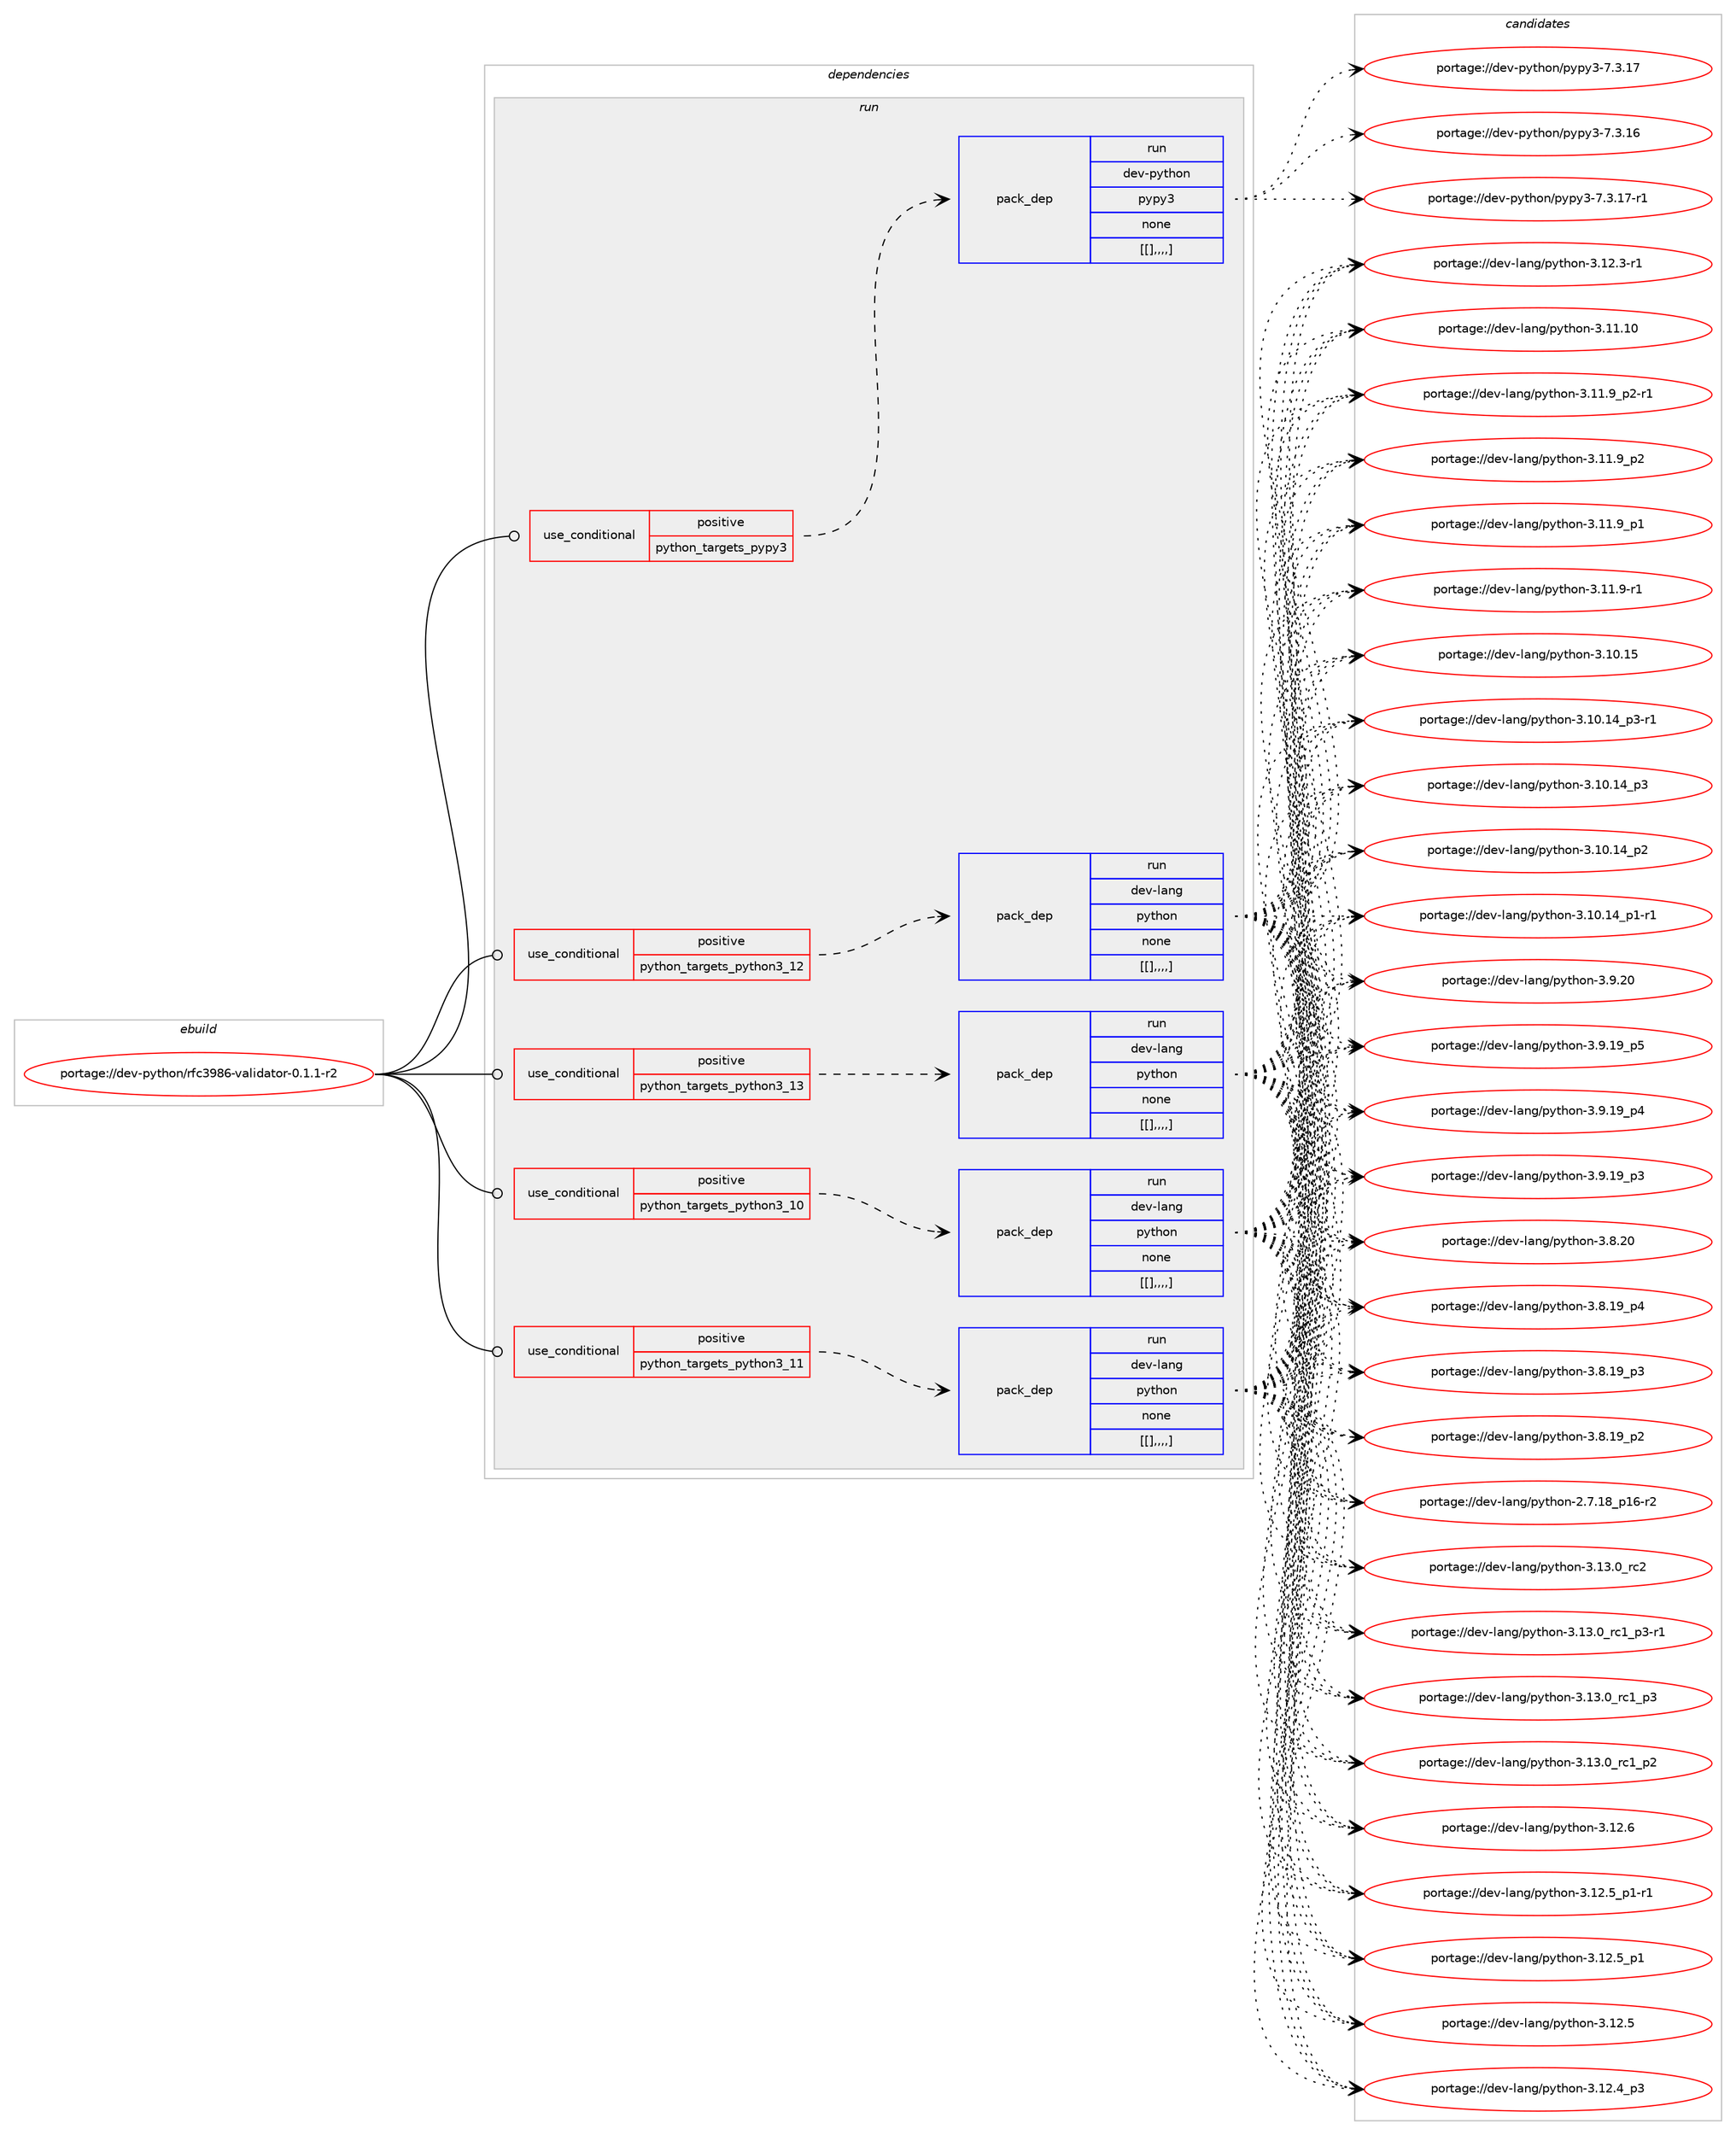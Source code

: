 digraph prolog {

# *************
# Graph options
# *************

newrank=true;
concentrate=true;
compound=true;
graph [rankdir=LR,fontname=Helvetica,fontsize=10,ranksep=1.5];#, ranksep=2.5, nodesep=0.2];
edge  [arrowhead=vee];
node  [fontname=Helvetica,fontsize=10];

# **********
# The ebuild
# **********

subgraph cluster_leftcol {
color=gray;
label=<<i>ebuild</i>>;
id [label="portage://dev-python/rfc3986-validator-0.1.1-r2", color=red, width=4, href="../dev-python/rfc3986-validator-0.1.1-r2.svg"];
}

# ****************
# The dependencies
# ****************

subgraph cluster_midcol {
color=gray;
label=<<i>dependencies</i>>;
subgraph cluster_compile {
fillcolor="#eeeeee";
style=filled;
label=<<i>compile</i>>;
}
subgraph cluster_compileandrun {
fillcolor="#eeeeee";
style=filled;
label=<<i>compile and run</i>>;
}
subgraph cluster_run {
fillcolor="#eeeeee";
style=filled;
label=<<i>run</i>>;
subgraph cond40072 {
dependency164173 [label=<<TABLE BORDER="0" CELLBORDER="1" CELLSPACING="0" CELLPADDING="4"><TR><TD ROWSPAN="3" CELLPADDING="10">use_conditional</TD></TR><TR><TD>positive</TD></TR><TR><TD>python_targets_pypy3</TD></TR></TABLE>>, shape=none, color=red];
subgraph pack122840 {
dependency164174 [label=<<TABLE BORDER="0" CELLBORDER="1" CELLSPACING="0" CELLPADDING="4" WIDTH="220"><TR><TD ROWSPAN="6" CELLPADDING="30">pack_dep</TD></TR><TR><TD WIDTH="110">run</TD></TR><TR><TD>dev-python</TD></TR><TR><TD>pypy3</TD></TR><TR><TD>none</TD></TR><TR><TD>[[],,,,]</TD></TR></TABLE>>, shape=none, color=blue];
}
dependency164173:e -> dependency164174:w [weight=20,style="dashed",arrowhead="vee"];
}
id:e -> dependency164173:w [weight=20,style="solid",arrowhead="odot"];
subgraph cond40073 {
dependency164175 [label=<<TABLE BORDER="0" CELLBORDER="1" CELLSPACING="0" CELLPADDING="4"><TR><TD ROWSPAN="3" CELLPADDING="10">use_conditional</TD></TR><TR><TD>positive</TD></TR><TR><TD>python_targets_python3_10</TD></TR></TABLE>>, shape=none, color=red];
subgraph pack122841 {
dependency164176 [label=<<TABLE BORDER="0" CELLBORDER="1" CELLSPACING="0" CELLPADDING="4" WIDTH="220"><TR><TD ROWSPAN="6" CELLPADDING="30">pack_dep</TD></TR><TR><TD WIDTH="110">run</TD></TR><TR><TD>dev-lang</TD></TR><TR><TD>python</TD></TR><TR><TD>none</TD></TR><TR><TD>[[],,,,]</TD></TR></TABLE>>, shape=none, color=blue];
}
dependency164175:e -> dependency164176:w [weight=20,style="dashed",arrowhead="vee"];
}
id:e -> dependency164175:w [weight=20,style="solid",arrowhead="odot"];
subgraph cond40074 {
dependency164177 [label=<<TABLE BORDER="0" CELLBORDER="1" CELLSPACING="0" CELLPADDING="4"><TR><TD ROWSPAN="3" CELLPADDING="10">use_conditional</TD></TR><TR><TD>positive</TD></TR><TR><TD>python_targets_python3_11</TD></TR></TABLE>>, shape=none, color=red];
subgraph pack122842 {
dependency164178 [label=<<TABLE BORDER="0" CELLBORDER="1" CELLSPACING="0" CELLPADDING="4" WIDTH="220"><TR><TD ROWSPAN="6" CELLPADDING="30">pack_dep</TD></TR><TR><TD WIDTH="110">run</TD></TR><TR><TD>dev-lang</TD></TR><TR><TD>python</TD></TR><TR><TD>none</TD></TR><TR><TD>[[],,,,]</TD></TR></TABLE>>, shape=none, color=blue];
}
dependency164177:e -> dependency164178:w [weight=20,style="dashed",arrowhead="vee"];
}
id:e -> dependency164177:w [weight=20,style="solid",arrowhead="odot"];
subgraph cond40075 {
dependency164179 [label=<<TABLE BORDER="0" CELLBORDER="1" CELLSPACING="0" CELLPADDING="4"><TR><TD ROWSPAN="3" CELLPADDING="10">use_conditional</TD></TR><TR><TD>positive</TD></TR><TR><TD>python_targets_python3_12</TD></TR></TABLE>>, shape=none, color=red];
subgraph pack122843 {
dependency164180 [label=<<TABLE BORDER="0" CELLBORDER="1" CELLSPACING="0" CELLPADDING="4" WIDTH="220"><TR><TD ROWSPAN="6" CELLPADDING="30">pack_dep</TD></TR><TR><TD WIDTH="110">run</TD></TR><TR><TD>dev-lang</TD></TR><TR><TD>python</TD></TR><TR><TD>none</TD></TR><TR><TD>[[],,,,]</TD></TR></TABLE>>, shape=none, color=blue];
}
dependency164179:e -> dependency164180:w [weight=20,style="dashed",arrowhead="vee"];
}
id:e -> dependency164179:w [weight=20,style="solid",arrowhead="odot"];
subgraph cond40076 {
dependency164181 [label=<<TABLE BORDER="0" CELLBORDER="1" CELLSPACING="0" CELLPADDING="4"><TR><TD ROWSPAN="3" CELLPADDING="10">use_conditional</TD></TR><TR><TD>positive</TD></TR><TR><TD>python_targets_python3_13</TD></TR></TABLE>>, shape=none, color=red];
subgraph pack122844 {
dependency164182 [label=<<TABLE BORDER="0" CELLBORDER="1" CELLSPACING="0" CELLPADDING="4" WIDTH="220"><TR><TD ROWSPAN="6" CELLPADDING="30">pack_dep</TD></TR><TR><TD WIDTH="110">run</TD></TR><TR><TD>dev-lang</TD></TR><TR><TD>python</TD></TR><TR><TD>none</TD></TR><TR><TD>[[],,,,]</TD></TR></TABLE>>, shape=none, color=blue];
}
dependency164181:e -> dependency164182:w [weight=20,style="dashed",arrowhead="vee"];
}
id:e -> dependency164181:w [weight=20,style="solid",arrowhead="odot"];
}
}

# **************
# The candidates
# **************

subgraph cluster_choices {
rank=same;
color=gray;
label=<<i>candidates</i>>;

subgraph choice122840 {
color=black;
nodesep=1;
choice100101118451121211161041111104711212111212151455546514649554511449 [label="portage://dev-python/pypy3-7.3.17-r1", color=red, width=4,href="../dev-python/pypy3-7.3.17-r1.svg"];
choice10010111845112121116104111110471121211121215145554651464955 [label="portage://dev-python/pypy3-7.3.17", color=red, width=4,href="../dev-python/pypy3-7.3.17.svg"];
choice10010111845112121116104111110471121211121215145554651464954 [label="portage://dev-python/pypy3-7.3.16", color=red, width=4,href="../dev-python/pypy3-7.3.16.svg"];
dependency164174:e -> choice100101118451121211161041111104711212111212151455546514649554511449:w [style=dotted,weight="100"];
dependency164174:e -> choice10010111845112121116104111110471121211121215145554651464955:w [style=dotted,weight="100"];
dependency164174:e -> choice10010111845112121116104111110471121211121215145554651464954:w [style=dotted,weight="100"];
}
subgraph choice122841 {
color=black;
nodesep=1;
choice10010111845108971101034711212111610411111045514649514648951149950 [label="portage://dev-lang/python-3.13.0_rc2", color=red, width=4,href="../dev-lang/python-3.13.0_rc2.svg"];
choice1001011184510897110103471121211161041111104551464951464895114994995112514511449 [label="portage://dev-lang/python-3.13.0_rc1_p3-r1", color=red, width=4,href="../dev-lang/python-3.13.0_rc1_p3-r1.svg"];
choice100101118451089711010347112121116104111110455146495146489511499499511251 [label="portage://dev-lang/python-3.13.0_rc1_p3", color=red, width=4,href="../dev-lang/python-3.13.0_rc1_p3.svg"];
choice100101118451089711010347112121116104111110455146495146489511499499511250 [label="portage://dev-lang/python-3.13.0_rc1_p2", color=red, width=4,href="../dev-lang/python-3.13.0_rc1_p2.svg"];
choice10010111845108971101034711212111610411111045514649504654 [label="portage://dev-lang/python-3.12.6", color=red, width=4,href="../dev-lang/python-3.12.6.svg"];
choice1001011184510897110103471121211161041111104551464950465395112494511449 [label="portage://dev-lang/python-3.12.5_p1-r1", color=red, width=4,href="../dev-lang/python-3.12.5_p1-r1.svg"];
choice100101118451089711010347112121116104111110455146495046539511249 [label="portage://dev-lang/python-3.12.5_p1", color=red, width=4,href="../dev-lang/python-3.12.5_p1.svg"];
choice10010111845108971101034711212111610411111045514649504653 [label="portage://dev-lang/python-3.12.5", color=red, width=4,href="../dev-lang/python-3.12.5.svg"];
choice100101118451089711010347112121116104111110455146495046529511251 [label="portage://dev-lang/python-3.12.4_p3", color=red, width=4,href="../dev-lang/python-3.12.4_p3.svg"];
choice100101118451089711010347112121116104111110455146495046514511449 [label="portage://dev-lang/python-3.12.3-r1", color=red, width=4,href="../dev-lang/python-3.12.3-r1.svg"];
choice1001011184510897110103471121211161041111104551464949464948 [label="portage://dev-lang/python-3.11.10", color=red, width=4,href="../dev-lang/python-3.11.10.svg"];
choice1001011184510897110103471121211161041111104551464949465795112504511449 [label="portage://dev-lang/python-3.11.9_p2-r1", color=red, width=4,href="../dev-lang/python-3.11.9_p2-r1.svg"];
choice100101118451089711010347112121116104111110455146494946579511250 [label="portage://dev-lang/python-3.11.9_p2", color=red, width=4,href="../dev-lang/python-3.11.9_p2.svg"];
choice100101118451089711010347112121116104111110455146494946579511249 [label="portage://dev-lang/python-3.11.9_p1", color=red, width=4,href="../dev-lang/python-3.11.9_p1.svg"];
choice100101118451089711010347112121116104111110455146494946574511449 [label="portage://dev-lang/python-3.11.9-r1", color=red, width=4,href="../dev-lang/python-3.11.9-r1.svg"];
choice1001011184510897110103471121211161041111104551464948464953 [label="portage://dev-lang/python-3.10.15", color=red, width=4,href="../dev-lang/python-3.10.15.svg"];
choice100101118451089711010347112121116104111110455146494846495295112514511449 [label="portage://dev-lang/python-3.10.14_p3-r1", color=red, width=4,href="../dev-lang/python-3.10.14_p3-r1.svg"];
choice10010111845108971101034711212111610411111045514649484649529511251 [label="portage://dev-lang/python-3.10.14_p3", color=red, width=4,href="../dev-lang/python-3.10.14_p3.svg"];
choice10010111845108971101034711212111610411111045514649484649529511250 [label="portage://dev-lang/python-3.10.14_p2", color=red, width=4,href="../dev-lang/python-3.10.14_p2.svg"];
choice100101118451089711010347112121116104111110455146494846495295112494511449 [label="portage://dev-lang/python-3.10.14_p1-r1", color=red, width=4,href="../dev-lang/python-3.10.14_p1-r1.svg"];
choice10010111845108971101034711212111610411111045514657465048 [label="portage://dev-lang/python-3.9.20", color=red, width=4,href="../dev-lang/python-3.9.20.svg"];
choice100101118451089711010347112121116104111110455146574649579511253 [label="portage://dev-lang/python-3.9.19_p5", color=red, width=4,href="../dev-lang/python-3.9.19_p5.svg"];
choice100101118451089711010347112121116104111110455146574649579511252 [label="portage://dev-lang/python-3.9.19_p4", color=red, width=4,href="../dev-lang/python-3.9.19_p4.svg"];
choice100101118451089711010347112121116104111110455146574649579511251 [label="portage://dev-lang/python-3.9.19_p3", color=red, width=4,href="../dev-lang/python-3.9.19_p3.svg"];
choice10010111845108971101034711212111610411111045514656465048 [label="portage://dev-lang/python-3.8.20", color=red, width=4,href="../dev-lang/python-3.8.20.svg"];
choice100101118451089711010347112121116104111110455146564649579511252 [label="portage://dev-lang/python-3.8.19_p4", color=red, width=4,href="../dev-lang/python-3.8.19_p4.svg"];
choice100101118451089711010347112121116104111110455146564649579511251 [label="portage://dev-lang/python-3.8.19_p3", color=red, width=4,href="../dev-lang/python-3.8.19_p3.svg"];
choice100101118451089711010347112121116104111110455146564649579511250 [label="portage://dev-lang/python-3.8.19_p2", color=red, width=4,href="../dev-lang/python-3.8.19_p2.svg"];
choice100101118451089711010347112121116104111110455046554649569511249544511450 [label="portage://dev-lang/python-2.7.18_p16-r2", color=red, width=4,href="../dev-lang/python-2.7.18_p16-r2.svg"];
dependency164176:e -> choice10010111845108971101034711212111610411111045514649514648951149950:w [style=dotted,weight="100"];
dependency164176:e -> choice1001011184510897110103471121211161041111104551464951464895114994995112514511449:w [style=dotted,weight="100"];
dependency164176:e -> choice100101118451089711010347112121116104111110455146495146489511499499511251:w [style=dotted,weight="100"];
dependency164176:e -> choice100101118451089711010347112121116104111110455146495146489511499499511250:w [style=dotted,weight="100"];
dependency164176:e -> choice10010111845108971101034711212111610411111045514649504654:w [style=dotted,weight="100"];
dependency164176:e -> choice1001011184510897110103471121211161041111104551464950465395112494511449:w [style=dotted,weight="100"];
dependency164176:e -> choice100101118451089711010347112121116104111110455146495046539511249:w [style=dotted,weight="100"];
dependency164176:e -> choice10010111845108971101034711212111610411111045514649504653:w [style=dotted,weight="100"];
dependency164176:e -> choice100101118451089711010347112121116104111110455146495046529511251:w [style=dotted,weight="100"];
dependency164176:e -> choice100101118451089711010347112121116104111110455146495046514511449:w [style=dotted,weight="100"];
dependency164176:e -> choice1001011184510897110103471121211161041111104551464949464948:w [style=dotted,weight="100"];
dependency164176:e -> choice1001011184510897110103471121211161041111104551464949465795112504511449:w [style=dotted,weight="100"];
dependency164176:e -> choice100101118451089711010347112121116104111110455146494946579511250:w [style=dotted,weight="100"];
dependency164176:e -> choice100101118451089711010347112121116104111110455146494946579511249:w [style=dotted,weight="100"];
dependency164176:e -> choice100101118451089711010347112121116104111110455146494946574511449:w [style=dotted,weight="100"];
dependency164176:e -> choice1001011184510897110103471121211161041111104551464948464953:w [style=dotted,weight="100"];
dependency164176:e -> choice100101118451089711010347112121116104111110455146494846495295112514511449:w [style=dotted,weight="100"];
dependency164176:e -> choice10010111845108971101034711212111610411111045514649484649529511251:w [style=dotted,weight="100"];
dependency164176:e -> choice10010111845108971101034711212111610411111045514649484649529511250:w [style=dotted,weight="100"];
dependency164176:e -> choice100101118451089711010347112121116104111110455146494846495295112494511449:w [style=dotted,weight="100"];
dependency164176:e -> choice10010111845108971101034711212111610411111045514657465048:w [style=dotted,weight="100"];
dependency164176:e -> choice100101118451089711010347112121116104111110455146574649579511253:w [style=dotted,weight="100"];
dependency164176:e -> choice100101118451089711010347112121116104111110455146574649579511252:w [style=dotted,weight="100"];
dependency164176:e -> choice100101118451089711010347112121116104111110455146574649579511251:w [style=dotted,weight="100"];
dependency164176:e -> choice10010111845108971101034711212111610411111045514656465048:w [style=dotted,weight="100"];
dependency164176:e -> choice100101118451089711010347112121116104111110455146564649579511252:w [style=dotted,weight="100"];
dependency164176:e -> choice100101118451089711010347112121116104111110455146564649579511251:w [style=dotted,weight="100"];
dependency164176:e -> choice100101118451089711010347112121116104111110455146564649579511250:w [style=dotted,weight="100"];
dependency164176:e -> choice100101118451089711010347112121116104111110455046554649569511249544511450:w [style=dotted,weight="100"];
}
subgraph choice122842 {
color=black;
nodesep=1;
choice10010111845108971101034711212111610411111045514649514648951149950 [label="portage://dev-lang/python-3.13.0_rc2", color=red, width=4,href="../dev-lang/python-3.13.0_rc2.svg"];
choice1001011184510897110103471121211161041111104551464951464895114994995112514511449 [label="portage://dev-lang/python-3.13.0_rc1_p3-r1", color=red, width=4,href="../dev-lang/python-3.13.0_rc1_p3-r1.svg"];
choice100101118451089711010347112121116104111110455146495146489511499499511251 [label="portage://dev-lang/python-3.13.0_rc1_p3", color=red, width=4,href="../dev-lang/python-3.13.0_rc1_p3.svg"];
choice100101118451089711010347112121116104111110455146495146489511499499511250 [label="portage://dev-lang/python-3.13.0_rc1_p2", color=red, width=4,href="../dev-lang/python-3.13.0_rc1_p2.svg"];
choice10010111845108971101034711212111610411111045514649504654 [label="portage://dev-lang/python-3.12.6", color=red, width=4,href="../dev-lang/python-3.12.6.svg"];
choice1001011184510897110103471121211161041111104551464950465395112494511449 [label="portage://dev-lang/python-3.12.5_p1-r1", color=red, width=4,href="../dev-lang/python-3.12.5_p1-r1.svg"];
choice100101118451089711010347112121116104111110455146495046539511249 [label="portage://dev-lang/python-3.12.5_p1", color=red, width=4,href="../dev-lang/python-3.12.5_p1.svg"];
choice10010111845108971101034711212111610411111045514649504653 [label="portage://dev-lang/python-3.12.5", color=red, width=4,href="../dev-lang/python-3.12.5.svg"];
choice100101118451089711010347112121116104111110455146495046529511251 [label="portage://dev-lang/python-3.12.4_p3", color=red, width=4,href="../dev-lang/python-3.12.4_p3.svg"];
choice100101118451089711010347112121116104111110455146495046514511449 [label="portage://dev-lang/python-3.12.3-r1", color=red, width=4,href="../dev-lang/python-3.12.3-r1.svg"];
choice1001011184510897110103471121211161041111104551464949464948 [label="portage://dev-lang/python-3.11.10", color=red, width=4,href="../dev-lang/python-3.11.10.svg"];
choice1001011184510897110103471121211161041111104551464949465795112504511449 [label="portage://dev-lang/python-3.11.9_p2-r1", color=red, width=4,href="../dev-lang/python-3.11.9_p2-r1.svg"];
choice100101118451089711010347112121116104111110455146494946579511250 [label="portage://dev-lang/python-3.11.9_p2", color=red, width=4,href="../dev-lang/python-3.11.9_p2.svg"];
choice100101118451089711010347112121116104111110455146494946579511249 [label="portage://dev-lang/python-3.11.9_p1", color=red, width=4,href="../dev-lang/python-3.11.9_p1.svg"];
choice100101118451089711010347112121116104111110455146494946574511449 [label="portage://dev-lang/python-3.11.9-r1", color=red, width=4,href="../dev-lang/python-3.11.9-r1.svg"];
choice1001011184510897110103471121211161041111104551464948464953 [label="portage://dev-lang/python-3.10.15", color=red, width=4,href="../dev-lang/python-3.10.15.svg"];
choice100101118451089711010347112121116104111110455146494846495295112514511449 [label="portage://dev-lang/python-3.10.14_p3-r1", color=red, width=4,href="../dev-lang/python-3.10.14_p3-r1.svg"];
choice10010111845108971101034711212111610411111045514649484649529511251 [label="portage://dev-lang/python-3.10.14_p3", color=red, width=4,href="../dev-lang/python-3.10.14_p3.svg"];
choice10010111845108971101034711212111610411111045514649484649529511250 [label="portage://dev-lang/python-3.10.14_p2", color=red, width=4,href="../dev-lang/python-3.10.14_p2.svg"];
choice100101118451089711010347112121116104111110455146494846495295112494511449 [label="portage://dev-lang/python-3.10.14_p1-r1", color=red, width=4,href="../dev-lang/python-3.10.14_p1-r1.svg"];
choice10010111845108971101034711212111610411111045514657465048 [label="portage://dev-lang/python-3.9.20", color=red, width=4,href="../dev-lang/python-3.9.20.svg"];
choice100101118451089711010347112121116104111110455146574649579511253 [label="portage://dev-lang/python-3.9.19_p5", color=red, width=4,href="../dev-lang/python-3.9.19_p5.svg"];
choice100101118451089711010347112121116104111110455146574649579511252 [label="portage://dev-lang/python-3.9.19_p4", color=red, width=4,href="../dev-lang/python-3.9.19_p4.svg"];
choice100101118451089711010347112121116104111110455146574649579511251 [label="portage://dev-lang/python-3.9.19_p3", color=red, width=4,href="../dev-lang/python-3.9.19_p3.svg"];
choice10010111845108971101034711212111610411111045514656465048 [label="portage://dev-lang/python-3.8.20", color=red, width=4,href="../dev-lang/python-3.8.20.svg"];
choice100101118451089711010347112121116104111110455146564649579511252 [label="portage://dev-lang/python-3.8.19_p4", color=red, width=4,href="../dev-lang/python-3.8.19_p4.svg"];
choice100101118451089711010347112121116104111110455146564649579511251 [label="portage://dev-lang/python-3.8.19_p3", color=red, width=4,href="../dev-lang/python-3.8.19_p3.svg"];
choice100101118451089711010347112121116104111110455146564649579511250 [label="portage://dev-lang/python-3.8.19_p2", color=red, width=4,href="../dev-lang/python-3.8.19_p2.svg"];
choice100101118451089711010347112121116104111110455046554649569511249544511450 [label="portage://dev-lang/python-2.7.18_p16-r2", color=red, width=4,href="../dev-lang/python-2.7.18_p16-r2.svg"];
dependency164178:e -> choice10010111845108971101034711212111610411111045514649514648951149950:w [style=dotted,weight="100"];
dependency164178:e -> choice1001011184510897110103471121211161041111104551464951464895114994995112514511449:w [style=dotted,weight="100"];
dependency164178:e -> choice100101118451089711010347112121116104111110455146495146489511499499511251:w [style=dotted,weight="100"];
dependency164178:e -> choice100101118451089711010347112121116104111110455146495146489511499499511250:w [style=dotted,weight="100"];
dependency164178:e -> choice10010111845108971101034711212111610411111045514649504654:w [style=dotted,weight="100"];
dependency164178:e -> choice1001011184510897110103471121211161041111104551464950465395112494511449:w [style=dotted,weight="100"];
dependency164178:e -> choice100101118451089711010347112121116104111110455146495046539511249:w [style=dotted,weight="100"];
dependency164178:e -> choice10010111845108971101034711212111610411111045514649504653:w [style=dotted,weight="100"];
dependency164178:e -> choice100101118451089711010347112121116104111110455146495046529511251:w [style=dotted,weight="100"];
dependency164178:e -> choice100101118451089711010347112121116104111110455146495046514511449:w [style=dotted,weight="100"];
dependency164178:e -> choice1001011184510897110103471121211161041111104551464949464948:w [style=dotted,weight="100"];
dependency164178:e -> choice1001011184510897110103471121211161041111104551464949465795112504511449:w [style=dotted,weight="100"];
dependency164178:e -> choice100101118451089711010347112121116104111110455146494946579511250:w [style=dotted,weight="100"];
dependency164178:e -> choice100101118451089711010347112121116104111110455146494946579511249:w [style=dotted,weight="100"];
dependency164178:e -> choice100101118451089711010347112121116104111110455146494946574511449:w [style=dotted,weight="100"];
dependency164178:e -> choice1001011184510897110103471121211161041111104551464948464953:w [style=dotted,weight="100"];
dependency164178:e -> choice100101118451089711010347112121116104111110455146494846495295112514511449:w [style=dotted,weight="100"];
dependency164178:e -> choice10010111845108971101034711212111610411111045514649484649529511251:w [style=dotted,weight="100"];
dependency164178:e -> choice10010111845108971101034711212111610411111045514649484649529511250:w [style=dotted,weight="100"];
dependency164178:e -> choice100101118451089711010347112121116104111110455146494846495295112494511449:w [style=dotted,weight="100"];
dependency164178:e -> choice10010111845108971101034711212111610411111045514657465048:w [style=dotted,weight="100"];
dependency164178:e -> choice100101118451089711010347112121116104111110455146574649579511253:w [style=dotted,weight="100"];
dependency164178:e -> choice100101118451089711010347112121116104111110455146574649579511252:w [style=dotted,weight="100"];
dependency164178:e -> choice100101118451089711010347112121116104111110455146574649579511251:w [style=dotted,weight="100"];
dependency164178:e -> choice10010111845108971101034711212111610411111045514656465048:w [style=dotted,weight="100"];
dependency164178:e -> choice100101118451089711010347112121116104111110455146564649579511252:w [style=dotted,weight="100"];
dependency164178:e -> choice100101118451089711010347112121116104111110455146564649579511251:w [style=dotted,weight="100"];
dependency164178:e -> choice100101118451089711010347112121116104111110455146564649579511250:w [style=dotted,weight="100"];
dependency164178:e -> choice100101118451089711010347112121116104111110455046554649569511249544511450:w [style=dotted,weight="100"];
}
subgraph choice122843 {
color=black;
nodesep=1;
choice10010111845108971101034711212111610411111045514649514648951149950 [label="portage://dev-lang/python-3.13.0_rc2", color=red, width=4,href="../dev-lang/python-3.13.0_rc2.svg"];
choice1001011184510897110103471121211161041111104551464951464895114994995112514511449 [label="portage://dev-lang/python-3.13.0_rc1_p3-r1", color=red, width=4,href="../dev-lang/python-3.13.0_rc1_p3-r1.svg"];
choice100101118451089711010347112121116104111110455146495146489511499499511251 [label="portage://dev-lang/python-3.13.0_rc1_p3", color=red, width=4,href="../dev-lang/python-3.13.0_rc1_p3.svg"];
choice100101118451089711010347112121116104111110455146495146489511499499511250 [label="portage://dev-lang/python-3.13.0_rc1_p2", color=red, width=4,href="../dev-lang/python-3.13.0_rc1_p2.svg"];
choice10010111845108971101034711212111610411111045514649504654 [label="portage://dev-lang/python-3.12.6", color=red, width=4,href="../dev-lang/python-3.12.6.svg"];
choice1001011184510897110103471121211161041111104551464950465395112494511449 [label="portage://dev-lang/python-3.12.5_p1-r1", color=red, width=4,href="../dev-lang/python-3.12.5_p1-r1.svg"];
choice100101118451089711010347112121116104111110455146495046539511249 [label="portage://dev-lang/python-3.12.5_p1", color=red, width=4,href="../dev-lang/python-3.12.5_p1.svg"];
choice10010111845108971101034711212111610411111045514649504653 [label="portage://dev-lang/python-3.12.5", color=red, width=4,href="../dev-lang/python-3.12.5.svg"];
choice100101118451089711010347112121116104111110455146495046529511251 [label="portage://dev-lang/python-3.12.4_p3", color=red, width=4,href="../dev-lang/python-3.12.4_p3.svg"];
choice100101118451089711010347112121116104111110455146495046514511449 [label="portage://dev-lang/python-3.12.3-r1", color=red, width=4,href="../dev-lang/python-3.12.3-r1.svg"];
choice1001011184510897110103471121211161041111104551464949464948 [label="portage://dev-lang/python-3.11.10", color=red, width=4,href="../dev-lang/python-3.11.10.svg"];
choice1001011184510897110103471121211161041111104551464949465795112504511449 [label="portage://dev-lang/python-3.11.9_p2-r1", color=red, width=4,href="../dev-lang/python-3.11.9_p2-r1.svg"];
choice100101118451089711010347112121116104111110455146494946579511250 [label="portage://dev-lang/python-3.11.9_p2", color=red, width=4,href="../dev-lang/python-3.11.9_p2.svg"];
choice100101118451089711010347112121116104111110455146494946579511249 [label="portage://dev-lang/python-3.11.9_p1", color=red, width=4,href="../dev-lang/python-3.11.9_p1.svg"];
choice100101118451089711010347112121116104111110455146494946574511449 [label="portage://dev-lang/python-3.11.9-r1", color=red, width=4,href="../dev-lang/python-3.11.9-r1.svg"];
choice1001011184510897110103471121211161041111104551464948464953 [label="portage://dev-lang/python-3.10.15", color=red, width=4,href="../dev-lang/python-3.10.15.svg"];
choice100101118451089711010347112121116104111110455146494846495295112514511449 [label="portage://dev-lang/python-3.10.14_p3-r1", color=red, width=4,href="../dev-lang/python-3.10.14_p3-r1.svg"];
choice10010111845108971101034711212111610411111045514649484649529511251 [label="portage://dev-lang/python-3.10.14_p3", color=red, width=4,href="../dev-lang/python-3.10.14_p3.svg"];
choice10010111845108971101034711212111610411111045514649484649529511250 [label="portage://dev-lang/python-3.10.14_p2", color=red, width=4,href="../dev-lang/python-3.10.14_p2.svg"];
choice100101118451089711010347112121116104111110455146494846495295112494511449 [label="portage://dev-lang/python-3.10.14_p1-r1", color=red, width=4,href="../dev-lang/python-3.10.14_p1-r1.svg"];
choice10010111845108971101034711212111610411111045514657465048 [label="portage://dev-lang/python-3.9.20", color=red, width=4,href="../dev-lang/python-3.9.20.svg"];
choice100101118451089711010347112121116104111110455146574649579511253 [label="portage://dev-lang/python-3.9.19_p5", color=red, width=4,href="../dev-lang/python-3.9.19_p5.svg"];
choice100101118451089711010347112121116104111110455146574649579511252 [label="portage://dev-lang/python-3.9.19_p4", color=red, width=4,href="../dev-lang/python-3.9.19_p4.svg"];
choice100101118451089711010347112121116104111110455146574649579511251 [label="portage://dev-lang/python-3.9.19_p3", color=red, width=4,href="../dev-lang/python-3.9.19_p3.svg"];
choice10010111845108971101034711212111610411111045514656465048 [label="portage://dev-lang/python-3.8.20", color=red, width=4,href="../dev-lang/python-3.8.20.svg"];
choice100101118451089711010347112121116104111110455146564649579511252 [label="portage://dev-lang/python-3.8.19_p4", color=red, width=4,href="../dev-lang/python-3.8.19_p4.svg"];
choice100101118451089711010347112121116104111110455146564649579511251 [label="portage://dev-lang/python-3.8.19_p3", color=red, width=4,href="../dev-lang/python-3.8.19_p3.svg"];
choice100101118451089711010347112121116104111110455146564649579511250 [label="portage://dev-lang/python-3.8.19_p2", color=red, width=4,href="../dev-lang/python-3.8.19_p2.svg"];
choice100101118451089711010347112121116104111110455046554649569511249544511450 [label="portage://dev-lang/python-2.7.18_p16-r2", color=red, width=4,href="../dev-lang/python-2.7.18_p16-r2.svg"];
dependency164180:e -> choice10010111845108971101034711212111610411111045514649514648951149950:w [style=dotted,weight="100"];
dependency164180:e -> choice1001011184510897110103471121211161041111104551464951464895114994995112514511449:w [style=dotted,weight="100"];
dependency164180:e -> choice100101118451089711010347112121116104111110455146495146489511499499511251:w [style=dotted,weight="100"];
dependency164180:e -> choice100101118451089711010347112121116104111110455146495146489511499499511250:w [style=dotted,weight="100"];
dependency164180:e -> choice10010111845108971101034711212111610411111045514649504654:w [style=dotted,weight="100"];
dependency164180:e -> choice1001011184510897110103471121211161041111104551464950465395112494511449:w [style=dotted,weight="100"];
dependency164180:e -> choice100101118451089711010347112121116104111110455146495046539511249:w [style=dotted,weight="100"];
dependency164180:e -> choice10010111845108971101034711212111610411111045514649504653:w [style=dotted,weight="100"];
dependency164180:e -> choice100101118451089711010347112121116104111110455146495046529511251:w [style=dotted,weight="100"];
dependency164180:e -> choice100101118451089711010347112121116104111110455146495046514511449:w [style=dotted,weight="100"];
dependency164180:e -> choice1001011184510897110103471121211161041111104551464949464948:w [style=dotted,weight="100"];
dependency164180:e -> choice1001011184510897110103471121211161041111104551464949465795112504511449:w [style=dotted,weight="100"];
dependency164180:e -> choice100101118451089711010347112121116104111110455146494946579511250:w [style=dotted,weight="100"];
dependency164180:e -> choice100101118451089711010347112121116104111110455146494946579511249:w [style=dotted,weight="100"];
dependency164180:e -> choice100101118451089711010347112121116104111110455146494946574511449:w [style=dotted,weight="100"];
dependency164180:e -> choice1001011184510897110103471121211161041111104551464948464953:w [style=dotted,weight="100"];
dependency164180:e -> choice100101118451089711010347112121116104111110455146494846495295112514511449:w [style=dotted,weight="100"];
dependency164180:e -> choice10010111845108971101034711212111610411111045514649484649529511251:w [style=dotted,weight="100"];
dependency164180:e -> choice10010111845108971101034711212111610411111045514649484649529511250:w [style=dotted,weight="100"];
dependency164180:e -> choice100101118451089711010347112121116104111110455146494846495295112494511449:w [style=dotted,weight="100"];
dependency164180:e -> choice10010111845108971101034711212111610411111045514657465048:w [style=dotted,weight="100"];
dependency164180:e -> choice100101118451089711010347112121116104111110455146574649579511253:w [style=dotted,weight="100"];
dependency164180:e -> choice100101118451089711010347112121116104111110455146574649579511252:w [style=dotted,weight="100"];
dependency164180:e -> choice100101118451089711010347112121116104111110455146574649579511251:w [style=dotted,weight="100"];
dependency164180:e -> choice10010111845108971101034711212111610411111045514656465048:w [style=dotted,weight="100"];
dependency164180:e -> choice100101118451089711010347112121116104111110455146564649579511252:w [style=dotted,weight="100"];
dependency164180:e -> choice100101118451089711010347112121116104111110455146564649579511251:w [style=dotted,weight="100"];
dependency164180:e -> choice100101118451089711010347112121116104111110455146564649579511250:w [style=dotted,weight="100"];
dependency164180:e -> choice100101118451089711010347112121116104111110455046554649569511249544511450:w [style=dotted,weight="100"];
}
subgraph choice122844 {
color=black;
nodesep=1;
choice10010111845108971101034711212111610411111045514649514648951149950 [label="portage://dev-lang/python-3.13.0_rc2", color=red, width=4,href="../dev-lang/python-3.13.0_rc2.svg"];
choice1001011184510897110103471121211161041111104551464951464895114994995112514511449 [label="portage://dev-lang/python-3.13.0_rc1_p3-r1", color=red, width=4,href="../dev-lang/python-3.13.0_rc1_p3-r1.svg"];
choice100101118451089711010347112121116104111110455146495146489511499499511251 [label="portage://dev-lang/python-3.13.0_rc1_p3", color=red, width=4,href="../dev-lang/python-3.13.0_rc1_p3.svg"];
choice100101118451089711010347112121116104111110455146495146489511499499511250 [label="portage://dev-lang/python-3.13.0_rc1_p2", color=red, width=4,href="../dev-lang/python-3.13.0_rc1_p2.svg"];
choice10010111845108971101034711212111610411111045514649504654 [label="portage://dev-lang/python-3.12.6", color=red, width=4,href="../dev-lang/python-3.12.6.svg"];
choice1001011184510897110103471121211161041111104551464950465395112494511449 [label="portage://dev-lang/python-3.12.5_p1-r1", color=red, width=4,href="../dev-lang/python-3.12.5_p1-r1.svg"];
choice100101118451089711010347112121116104111110455146495046539511249 [label="portage://dev-lang/python-3.12.5_p1", color=red, width=4,href="../dev-lang/python-3.12.5_p1.svg"];
choice10010111845108971101034711212111610411111045514649504653 [label="portage://dev-lang/python-3.12.5", color=red, width=4,href="../dev-lang/python-3.12.5.svg"];
choice100101118451089711010347112121116104111110455146495046529511251 [label="portage://dev-lang/python-3.12.4_p3", color=red, width=4,href="../dev-lang/python-3.12.4_p3.svg"];
choice100101118451089711010347112121116104111110455146495046514511449 [label="portage://dev-lang/python-3.12.3-r1", color=red, width=4,href="../dev-lang/python-3.12.3-r1.svg"];
choice1001011184510897110103471121211161041111104551464949464948 [label="portage://dev-lang/python-3.11.10", color=red, width=4,href="../dev-lang/python-3.11.10.svg"];
choice1001011184510897110103471121211161041111104551464949465795112504511449 [label="portage://dev-lang/python-3.11.9_p2-r1", color=red, width=4,href="../dev-lang/python-3.11.9_p2-r1.svg"];
choice100101118451089711010347112121116104111110455146494946579511250 [label="portage://dev-lang/python-3.11.9_p2", color=red, width=4,href="../dev-lang/python-3.11.9_p2.svg"];
choice100101118451089711010347112121116104111110455146494946579511249 [label="portage://dev-lang/python-3.11.9_p1", color=red, width=4,href="../dev-lang/python-3.11.9_p1.svg"];
choice100101118451089711010347112121116104111110455146494946574511449 [label="portage://dev-lang/python-3.11.9-r1", color=red, width=4,href="../dev-lang/python-3.11.9-r1.svg"];
choice1001011184510897110103471121211161041111104551464948464953 [label="portage://dev-lang/python-3.10.15", color=red, width=4,href="../dev-lang/python-3.10.15.svg"];
choice100101118451089711010347112121116104111110455146494846495295112514511449 [label="portage://dev-lang/python-3.10.14_p3-r1", color=red, width=4,href="../dev-lang/python-3.10.14_p3-r1.svg"];
choice10010111845108971101034711212111610411111045514649484649529511251 [label="portage://dev-lang/python-3.10.14_p3", color=red, width=4,href="../dev-lang/python-3.10.14_p3.svg"];
choice10010111845108971101034711212111610411111045514649484649529511250 [label="portage://dev-lang/python-3.10.14_p2", color=red, width=4,href="../dev-lang/python-3.10.14_p2.svg"];
choice100101118451089711010347112121116104111110455146494846495295112494511449 [label="portage://dev-lang/python-3.10.14_p1-r1", color=red, width=4,href="../dev-lang/python-3.10.14_p1-r1.svg"];
choice10010111845108971101034711212111610411111045514657465048 [label="portage://dev-lang/python-3.9.20", color=red, width=4,href="../dev-lang/python-3.9.20.svg"];
choice100101118451089711010347112121116104111110455146574649579511253 [label="portage://dev-lang/python-3.9.19_p5", color=red, width=4,href="../dev-lang/python-3.9.19_p5.svg"];
choice100101118451089711010347112121116104111110455146574649579511252 [label="portage://dev-lang/python-3.9.19_p4", color=red, width=4,href="../dev-lang/python-3.9.19_p4.svg"];
choice100101118451089711010347112121116104111110455146574649579511251 [label="portage://dev-lang/python-3.9.19_p3", color=red, width=4,href="../dev-lang/python-3.9.19_p3.svg"];
choice10010111845108971101034711212111610411111045514656465048 [label="portage://dev-lang/python-3.8.20", color=red, width=4,href="../dev-lang/python-3.8.20.svg"];
choice100101118451089711010347112121116104111110455146564649579511252 [label="portage://dev-lang/python-3.8.19_p4", color=red, width=4,href="../dev-lang/python-3.8.19_p4.svg"];
choice100101118451089711010347112121116104111110455146564649579511251 [label="portage://dev-lang/python-3.8.19_p3", color=red, width=4,href="../dev-lang/python-3.8.19_p3.svg"];
choice100101118451089711010347112121116104111110455146564649579511250 [label="portage://dev-lang/python-3.8.19_p2", color=red, width=4,href="../dev-lang/python-3.8.19_p2.svg"];
choice100101118451089711010347112121116104111110455046554649569511249544511450 [label="portage://dev-lang/python-2.7.18_p16-r2", color=red, width=4,href="../dev-lang/python-2.7.18_p16-r2.svg"];
dependency164182:e -> choice10010111845108971101034711212111610411111045514649514648951149950:w [style=dotted,weight="100"];
dependency164182:e -> choice1001011184510897110103471121211161041111104551464951464895114994995112514511449:w [style=dotted,weight="100"];
dependency164182:e -> choice100101118451089711010347112121116104111110455146495146489511499499511251:w [style=dotted,weight="100"];
dependency164182:e -> choice100101118451089711010347112121116104111110455146495146489511499499511250:w [style=dotted,weight="100"];
dependency164182:e -> choice10010111845108971101034711212111610411111045514649504654:w [style=dotted,weight="100"];
dependency164182:e -> choice1001011184510897110103471121211161041111104551464950465395112494511449:w [style=dotted,weight="100"];
dependency164182:e -> choice100101118451089711010347112121116104111110455146495046539511249:w [style=dotted,weight="100"];
dependency164182:e -> choice10010111845108971101034711212111610411111045514649504653:w [style=dotted,weight="100"];
dependency164182:e -> choice100101118451089711010347112121116104111110455146495046529511251:w [style=dotted,weight="100"];
dependency164182:e -> choice100101118451089711010347112121116104111110455146495046514511449:w [style=dotted,weight="100"];
dependency164182:e -> choice1001011184510897110103471121211161041111104551464949464948:w [style=dotted,weight="100"];
dependency164182:e -> choice1001011184510897110103471121211161041111104551464949465795112504511449:w [style=dotted,weight="100"];
dependency164182:e -> choice100101118451089711010347112121116104111110455146494946579511250:w [style=dotted,weight="100"];
dependency164182:e -> choice100101118451089711010347112121116104111110455146494946579511249:w [style=dotted,weight="100"];
dependency164182:e -> choice100101118451089711010347112121116104111110455146494946574511449:w [style=dotted,weight="100"];
dependency164182:e -> choice1001011184510897110103471121211161041111104551464948464953:w [style=dotted,weight="100"];
dependency164182:e -> choice100101118451089711010347112121116104111110455146494846495295112514511449:w [style=dotted,weight="100"];
dependency164182:e -> choice10010111845108971101034711212111610411111045514649484649529511251:w [style=dotted,weight="100"];
dependency164182:e -> choice10010111845108971101034711212111610411111045514649484649529511250:w [style=dotted,weight="100"];
dependency164182:e -> choice100101118451089711010347112121116104111110455146494846495295112494511449:w [style=dotted,weight="100"];
dependency164182:e -> choice10010111845108971101034711212111610411111045514657465048:w [style=dotted,weight="100"];
dependency164182:e -> choice100101118451089711010347112121116104111110455146574649579511253:w [style=dotted,weight="100"];
dependency164182:e -> choice100101118451089711010347112121116104111110455146574649579511252:w [style=dotted,weight="100"];
dependency164182:e -> choice100101118451089711010347112121116104111110455146574649579511251:w [style=dotted,weight="100"];
dependency164182:e -> choice10010111845108971101034711212111610411111045514656465048:w [style=dotted,weight="100"];
dependency164182:e -> choice100101118451089711010347112121116104111110455146564649579511252:w [style=dotted,weight="100"];
dependency164182:e -> choice100101118451089711010347112121116104111110455146564649579511251:w [style=dotted,weight="100"];
dependency164182:e -> choice100101118451089711010347112121116104111110455146564649579511250:w [style=dotted,weight="100"];
dependency164182:e -> choice100101118451089711010347112121116104111110455046554649569511249544511450:w [style=dotted,weight="100"];
}
}

}

